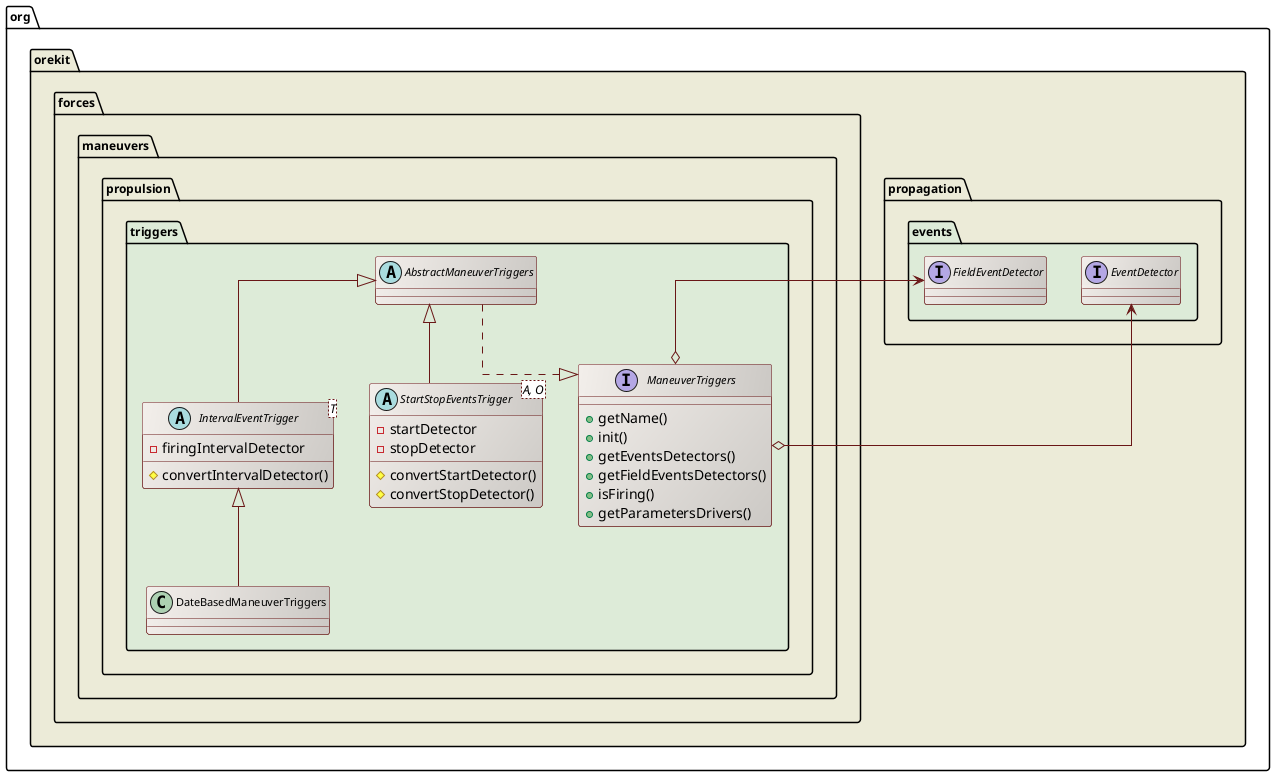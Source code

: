 ' Copyright 2002-2024 CS GROUP
' Licensed to CS GROUP (CS) under one or more
' contributor license agreements.  See the NOTICE file distributed with
' this work for additional information regarding copyright ownership.
' CS licenses this file to You under the Apache License, Version 2.0
' (the "License"); you may not use this file except in compliance with
' the License.  You may obtain a copy of the License at
'
'   http://www.apache.org/licenses/LICENSE-2.0
'
' Unless required by applicable law or agreed to in writing, software
' distributed under the License is distributed on an "AS IS" BASIS,
' WITHOUT WARRANTIES OR CONDITIONS OF ANY KIND, either express or implied.
' See the License for the specific language governing permissions and
' limitations under the License.
 
@startuml

  skinparam svek                  true
  skinparam ClassBackgroundColor  #F3EFEB/CCC9C5
  skinparam ClassArrowColor       #691616
  skinparam ClassBorderColor      #691616
  skinparam NoteBackgroundColor   #F3EFEB
  skinparam NoteBorderColor       #691616
  skinparam NoteFontColor         #691616
  skinparam ClassFontSize         11
  skinparam PackageFontSize       12
  skinparam linetype              ortho

  package org.orekit #ECEBD8 {

    package propagation.events #DDEBD8 {
      interface EventDetector
      interface FieldEventDetector
    }

    package forces.maneuvers.propulsion.triggers #DDEBD8 {

      interface ManeuverTriggers {
        +getName()
        +init()
        +getEventsDetectors()
        +getFieldEventsDetectors()
        +isFiring()
        +getParametersDrivers()
      }

      abstract class AbstractManeuverTriggers
      abstract class "IntervalEventTrigger<T>" as IntervalEventTrigger_T {
        -firingIntervalDetector
        #convertIntervalDetector()
      }
      abstract class "StartStopEventsTrigger<A, O>" as StartStopEventsTrigger_A_O {
        -startDetector
        -stopDetector
        #convertStartDetector()
        #convertStopDetector()
      }
      class DateBasedManeuverTriggers

      EventDetector <--o ManeuverTriggers
      FieldEventDetector <--o ManeuverTriggers
      AbstractManeuverTriggers ..|> ManeuverTriggers
      AbstractManeuverTriggers <|-- IntervalEventTrigger_T
      AbstractManeuverTriggers <|-- StartStopEventsTrigger_A_O
      IntervalEventTrigger_T <|-- DateBasedManeuverTriggers

    }

 }

@enduml

